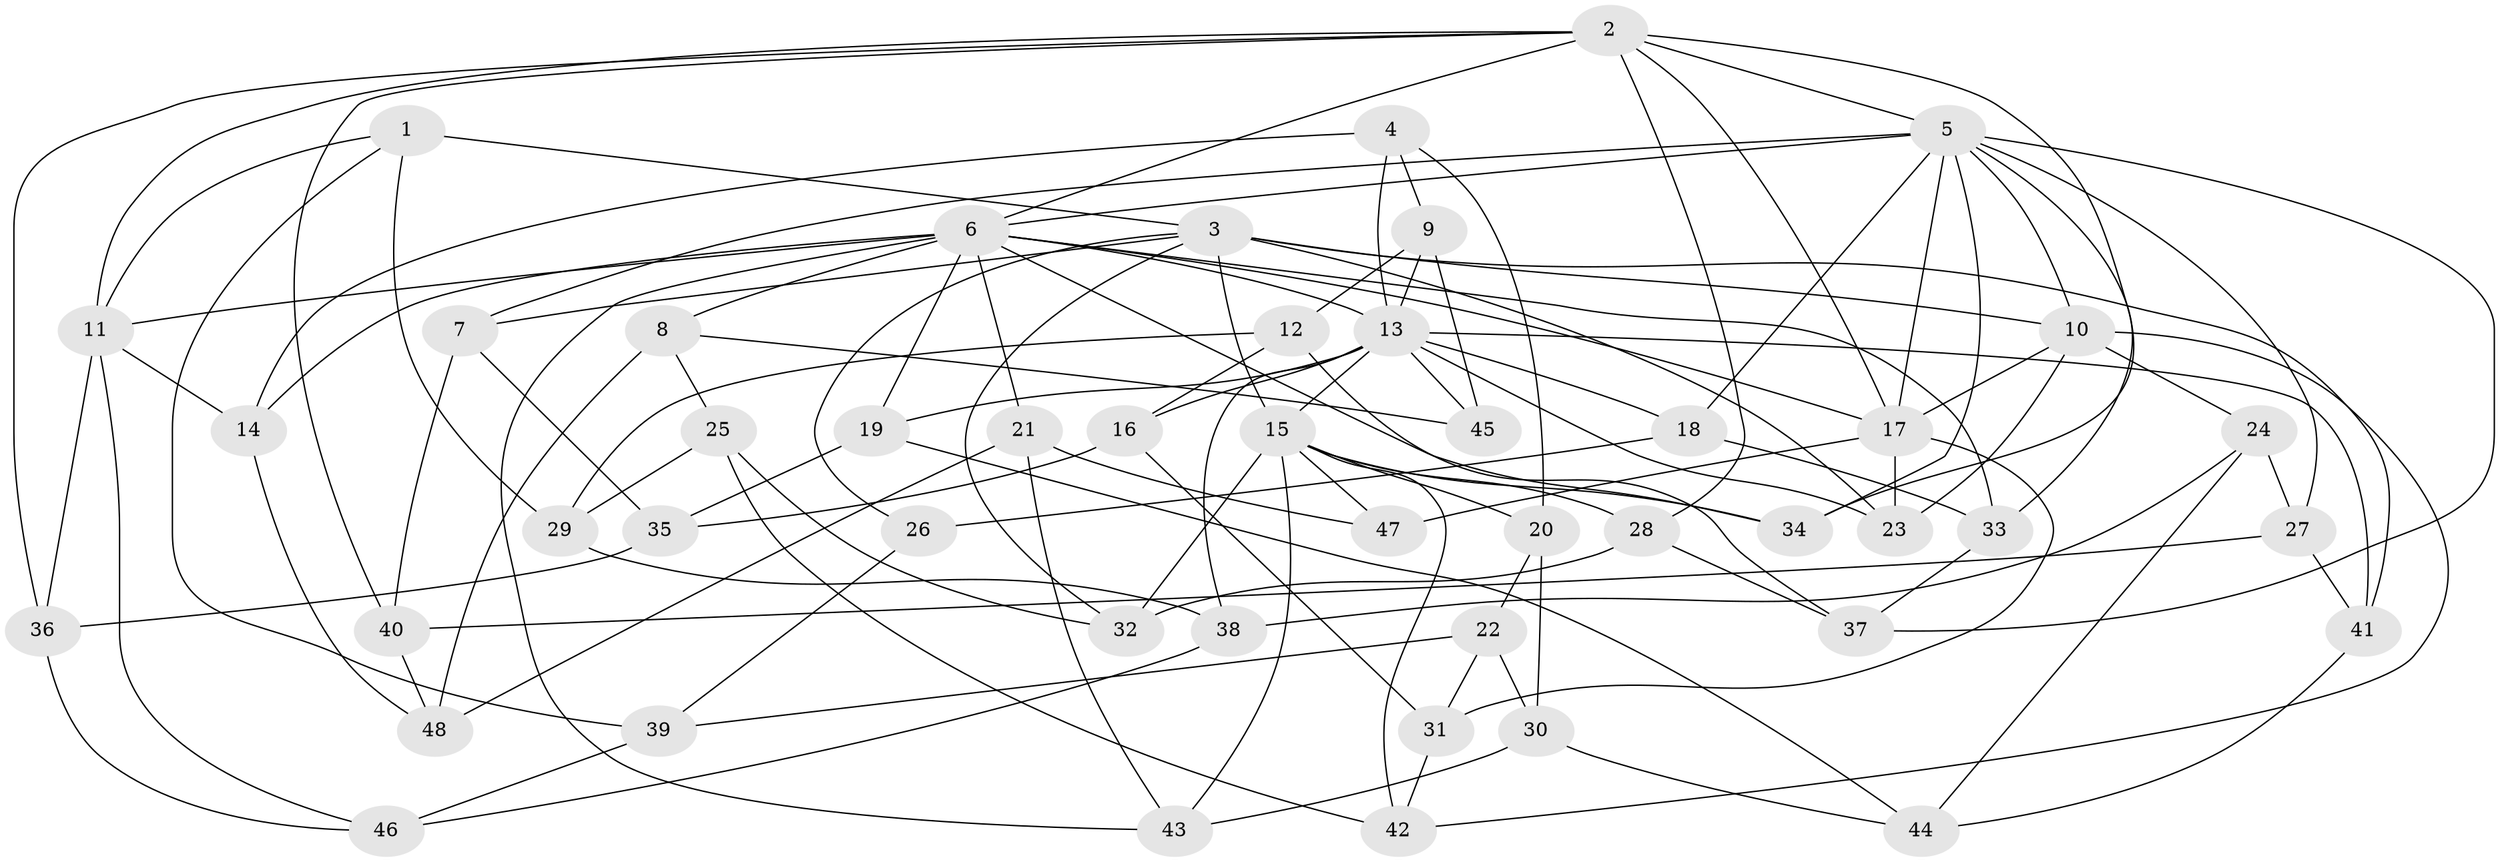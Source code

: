 // original degree distribution, {4: 1.0}
// Generated by graph-tools (version 1.1) at 2025/54/03/04/25 22:54:06]
// undirected, 48 vertices, 115 edges
graph export_dot {
  node [color=gray90,style=filled];
  1;
  2;
  3;
  4;
  5;
  6;
  7;
  8;
  9;
  10;
  11;
  12;
  13;
  14;
  15;
  16;
  17;
  18;
  19;
  20;
  21;
  22;
  23;
  24;
  25;
  26;
  27;
  28;
  29;
  30;
  31;
  32;
  33;
  34;
  35;
  36;
  37;
  38;
  39;
  40;
  41;
  42;
  43;
  44;
  45;
  46;
  47;
  48;
  1 -- 3 [weight=1.0];
  1 -- 11 [weight=1.0];
  1 -- 29 [weight=1.0];
  1 -- 39 [weight=1.0];
  2 -- 5 [weight=2.0];
  2 -- 6 [weight=1.0];
  2 -- 11 [weight=3.0];
  2 -- 17 [weight=2.0];
  2 -- 28 [weight=1.0];
  2 -- 34 [weight=1.0];
  2 -- 36 [weight=1.0];
  2 -- 40 [weight=1.0];
  3 -- 7 [weight=1.0];
  3 -- 10 [weight=3.0];
  3 -- 15 [weight=2.0];
  3 -- 23 [weight=1.0];
  3 -- 26 [weight=2.0];
  3 -- 32 [weight=1.0];
  3 -- 41 [weight=1.0];
  4 -- 9 [weight=1.0];
  4 -- 13 [weight=1.0];
  4 -- 14 [weight=1.0];
  4 -- 20 [weight=1.0];
  5 -- 6 [weight=1.0];
  5 -- 7 [weight=1.0];
  5 -- 10 [weight=1.0];
  5 -- 17 [weight=2.0];
  5 -- 18 [weight=1.0];
  5 -- 27 [weight=1.0];
  5 -- 33 [weight=1.0];
  5 -- 34 [weight=1.0];
  5 -- 37 [weight=1.0];
  6 -- 8 [weight=1.0];
  6 -- 11 [weight=1.0];
  6 -- 13 [weight=1.0];
  6 -- 14 [weight=1.0];
  6 -- 17 [weight=1.0];
  6 -- 19 [weight=1.0];
  6 -- 21 [weight=1.0];
  6 -- 33 [weight=1.0];
  6 -- 34 [weight=1.0];
  6 -- 43 [weight=1.0];
  7 -- 35 [weight=1.0];
  7 -- 40 [weight=1.0];
  8 -- 25 [weight=1.0];
  8 -- 45 [weight=1.0];
  8 -- 48 [weight=1.0];
  9 -- 12 [weight=1.0];
  9 -- 13 [weight=1.0];
  9 -- 45 [weight=1.0];
  10 -- 17 [weight=1.0];
  10 -- 23 [weight=1.0];
  10 -- 24 [weight=1.0];
  10 -- 42 [weight=1.0];
  11 -- 14 [weight=1.0];
  11 -- 36 [weight=1.0];
  11 -- 46 [weight=1.0];
  12 -- 16 [weight=1.0];
  12 -- 29 [weight=1.0];
  12 -- 37 [weight=1.0];
  13 -- 15 [weight=1.0];
  13 -- 16 [weight=1.0];
  13 -- 18 [weight=1.0];
  13 -- 19 [weight=1.0];
  13 -- 23 [weight=1.0];
  13 -- 38 [weight=1.0];
  13 -- 41 [weight=1.0];
  13 -- 45 [weight=2.0];
  14 -- 48 [weight=1.0];
  15 -- 20 [weight=1.0];
  15 -- 28 [weight=1.0];
  15 -- 32 [weight=1.0];
  15 -- 34 [weight=1.0];
  15 -- 42 [weight=1.0];
  15 -- 43 [weight=1.0];
  15 -- 47 [weight=1.0];
  16 -- 31 [weight=1.0];
  16 -- 35 [weight=1.0];
  17 -- 23 [weight=1.0];
  17 -- 31 [weight=1.0];
  17 -- 47 [weight=2.0];
  18 -- 26 [weight=1.0];
  18 -- 33 [weight=1.0];
  19 -- 35 [weight=1.0];
  19 -- 44 [weight=1.0];
  20 -- 22 [weight=1.0];
  20 -- 30 [weight=1.0];
  21 -- 43 [weight=1.0];
  21 -- 47 [weight=1.0];
  21 -- 48 [weight=1.0];
  22 -- 30 [weight=1.0];
  22 -- 31 [weight=1.0];
  22 -- 39 [weight=1.0];
  24 -- 27 [weight=1.0];
  24 -- 38 [weight=1.0];
  24 -- 44 [weight=1.0];
  25 -- 29 [weight=1.0];
  25 -- 32 [weight=1.0];
  25 -- 42 [weight=1.0];
  26 -- 39 [weight=1.0];
  27 -- 40 [weight=1.0];
  27 -- 41 [weight=1.0];
  28 -- 32 [weight=1.0];
  28 -- 37 [weight=1.0];
  29 -- 38 [weight=1.0];
  30 -- 43 [weight=1.0];
  30 -- 44 [weight=1.0];
  31 -- 42 [weight=1.0];
  33 -- 37 [weight=1.0];
  35 -- 36 [weight=1.0];
  36 -- 46 [weight=1.0];
  38 -- 46 [weight=1.0];
  39 -- 46 [weight=1.0];
  40 -- 48 [weight=1.0];
  41 -- 44 [weight=1.0];
}

